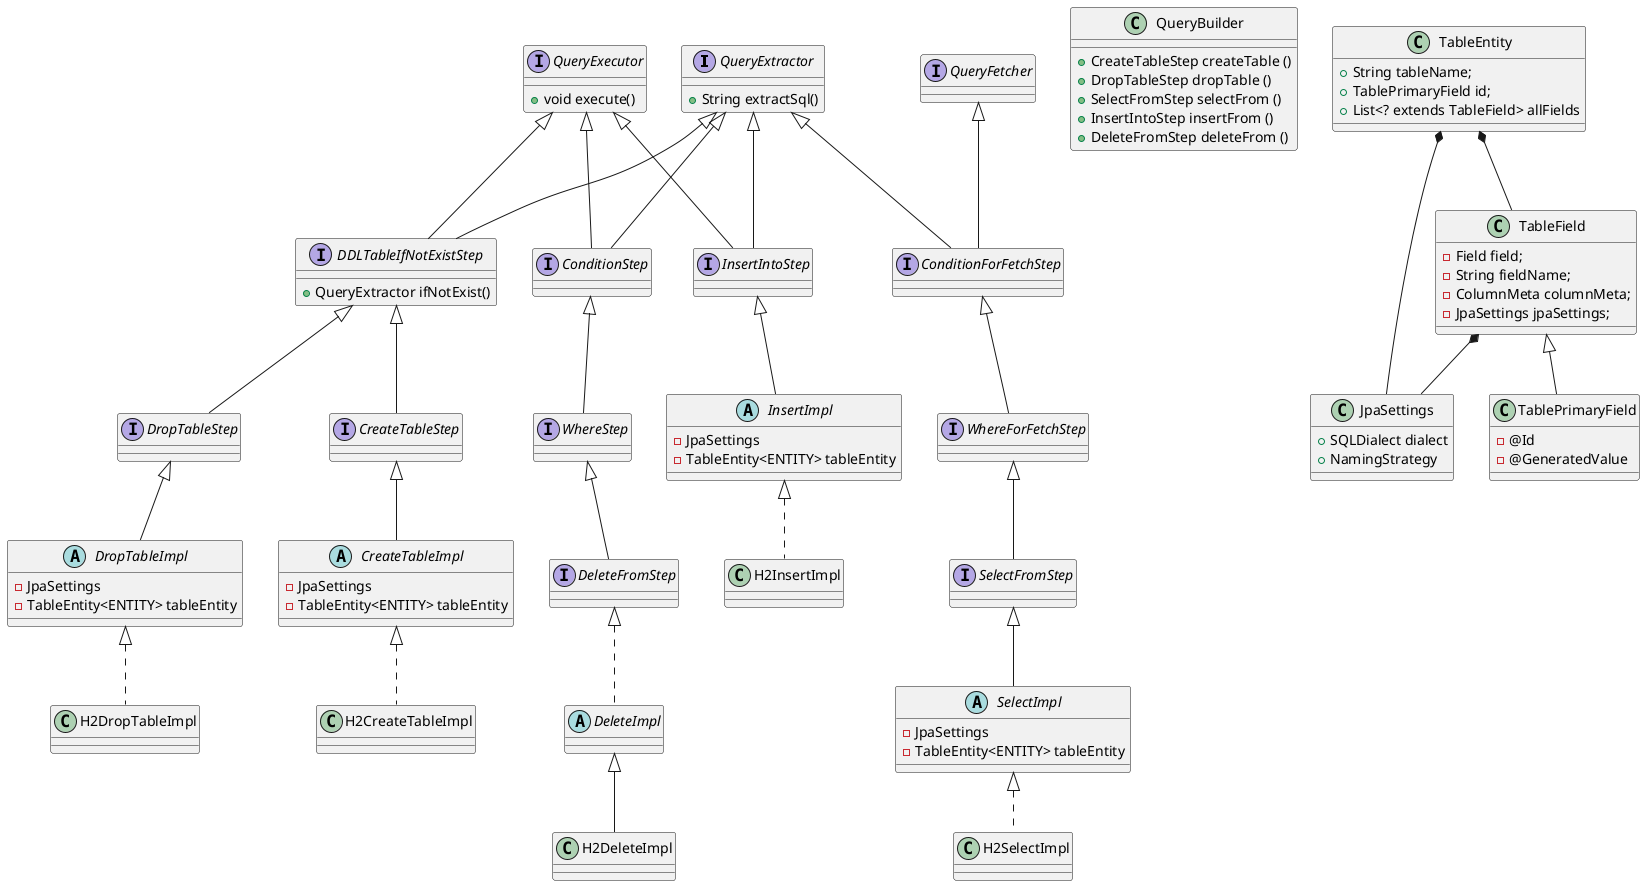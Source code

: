 @startuml
interface QueryExtractor {
    + String extractSql()
}

' QueryBuilder 들
class QueryBuilder {
    + CreateTableStep createTable ()
    + DropTableStep dropTable ()
    + SelectFromStep selectFrom ()
    + InsertIntoStep insertFrom ()
    + DeleteFromStep deleteFrom ()
}

' 이거도 그리면 좋지만 안이쁘니 숨기자...
'DDLQueryBuilder -[hidden]..> CreateTableStep:returns
'DDLQueryBuilder -[hidden]..> DropTableStep:returns

'DMLQueryBuilder -[hidden]..> InsertIntoStep:returns
'DMLQueryBuilder -[hidden]..> DeleteFromStep:returns

' Step 들 정의
interface CreateTableStep extends DDLTableIfNotExistStep {

}

interface DropTableStep extends DDLTableIfNotExistStep {

}

interface SelectFromStep extends WhereForFetchStep {

}

interface WhereForFetchStep extends ConditionForFetchStep {

}

interface ConditionForFetchStep extends QueryFetcher, QueryExtractor {

}

interface DeleteFromStep extends WhereStep {

}


interface WhereStep extends ConditionStep {

}

interface InsertIntoStep extends QueryExtractor, QueryExecutor {

}

interface ConditionStep extends QueryExtractor, QueryExecutor {

}

abstract class DeleteImpl implements DeleteFromStep {

}

class H2DeleteImpl extends DeleteImpl {

}

interface DDLTableIfNotExistStep extends QueryExtractor, QueryExecutor {
    + QueryExtractor ifNotExist()
}

interface QueryExecutor {
    + void execute()
}

abstract class CreateTableImpl extends CreateTableStep{
    - JpaSettings
    - TableEntity<ENTITY> tableEntity
}

class H2CreateTableImpl implements CreateTableImpl {

}

' DROP
abstract class DropTableImpl extends DropTableStep {
    - JpaSettings
    - TableEntity<ENTITY> tableEntity
}

class H2DropTableImpl implements DropTableImpl {

}

' INSERT
abstract class InsertImpl extends InsertIntoStep {
    - JpaSettings
    - TableEntity<ENTITY> tableEntity
}

class H2InsertImpl implements InsertImpl {

}

' SELECT
abstract class SelectImpl extends SelectFromStep {
    - JpaSettings
    - TableEntity<ENTITY> tableEntity
}

class H2SelectImpl implements SelectImpl {

}

class JpaSettings {
    + SQLDialect dialect
    + NamingStrategy
}

TableEntity *--	TableField
TableEntity *--	JpaSettings

TableField *-- JpaSettings

class TableEntity {
    + String tableName;
    + TablePrimaryField id;
    + List<? extends TableField> allFields
}

class TableField {
    - Field field;
    - String fieldName;
    - ColumnMeta columnMeta;
    - JpaSettings jpaSettings;
}

class TablePrimaryField extends TableField {
    - @Id
    - @GeneratedValue
}

@enduml
